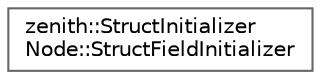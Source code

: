 digraph "Graphical Class Hierarchy"
{
 // LATEX_PDF_SIZE
  bgcolor="transparent";
  edge [fontname=Helvetica,fontsize=10,labelfontname=Helvetica,labelfontsize=10];
  node [fontname=Helvetica,fontsize=10,shape=box,height=0.2,width=0.4];
  rankdir="LR";
  Node0 [id="Node000000",label="zenith::StructInitializer\lNode::StructFieldInitializer",height=0.2,width=0.4,color="grey40", fillcolor="white", style="filled",URL="$structzenith_1_1_struct_initializer_node_1_1_struct_field_initializer.html",tooltip=" "];
}

